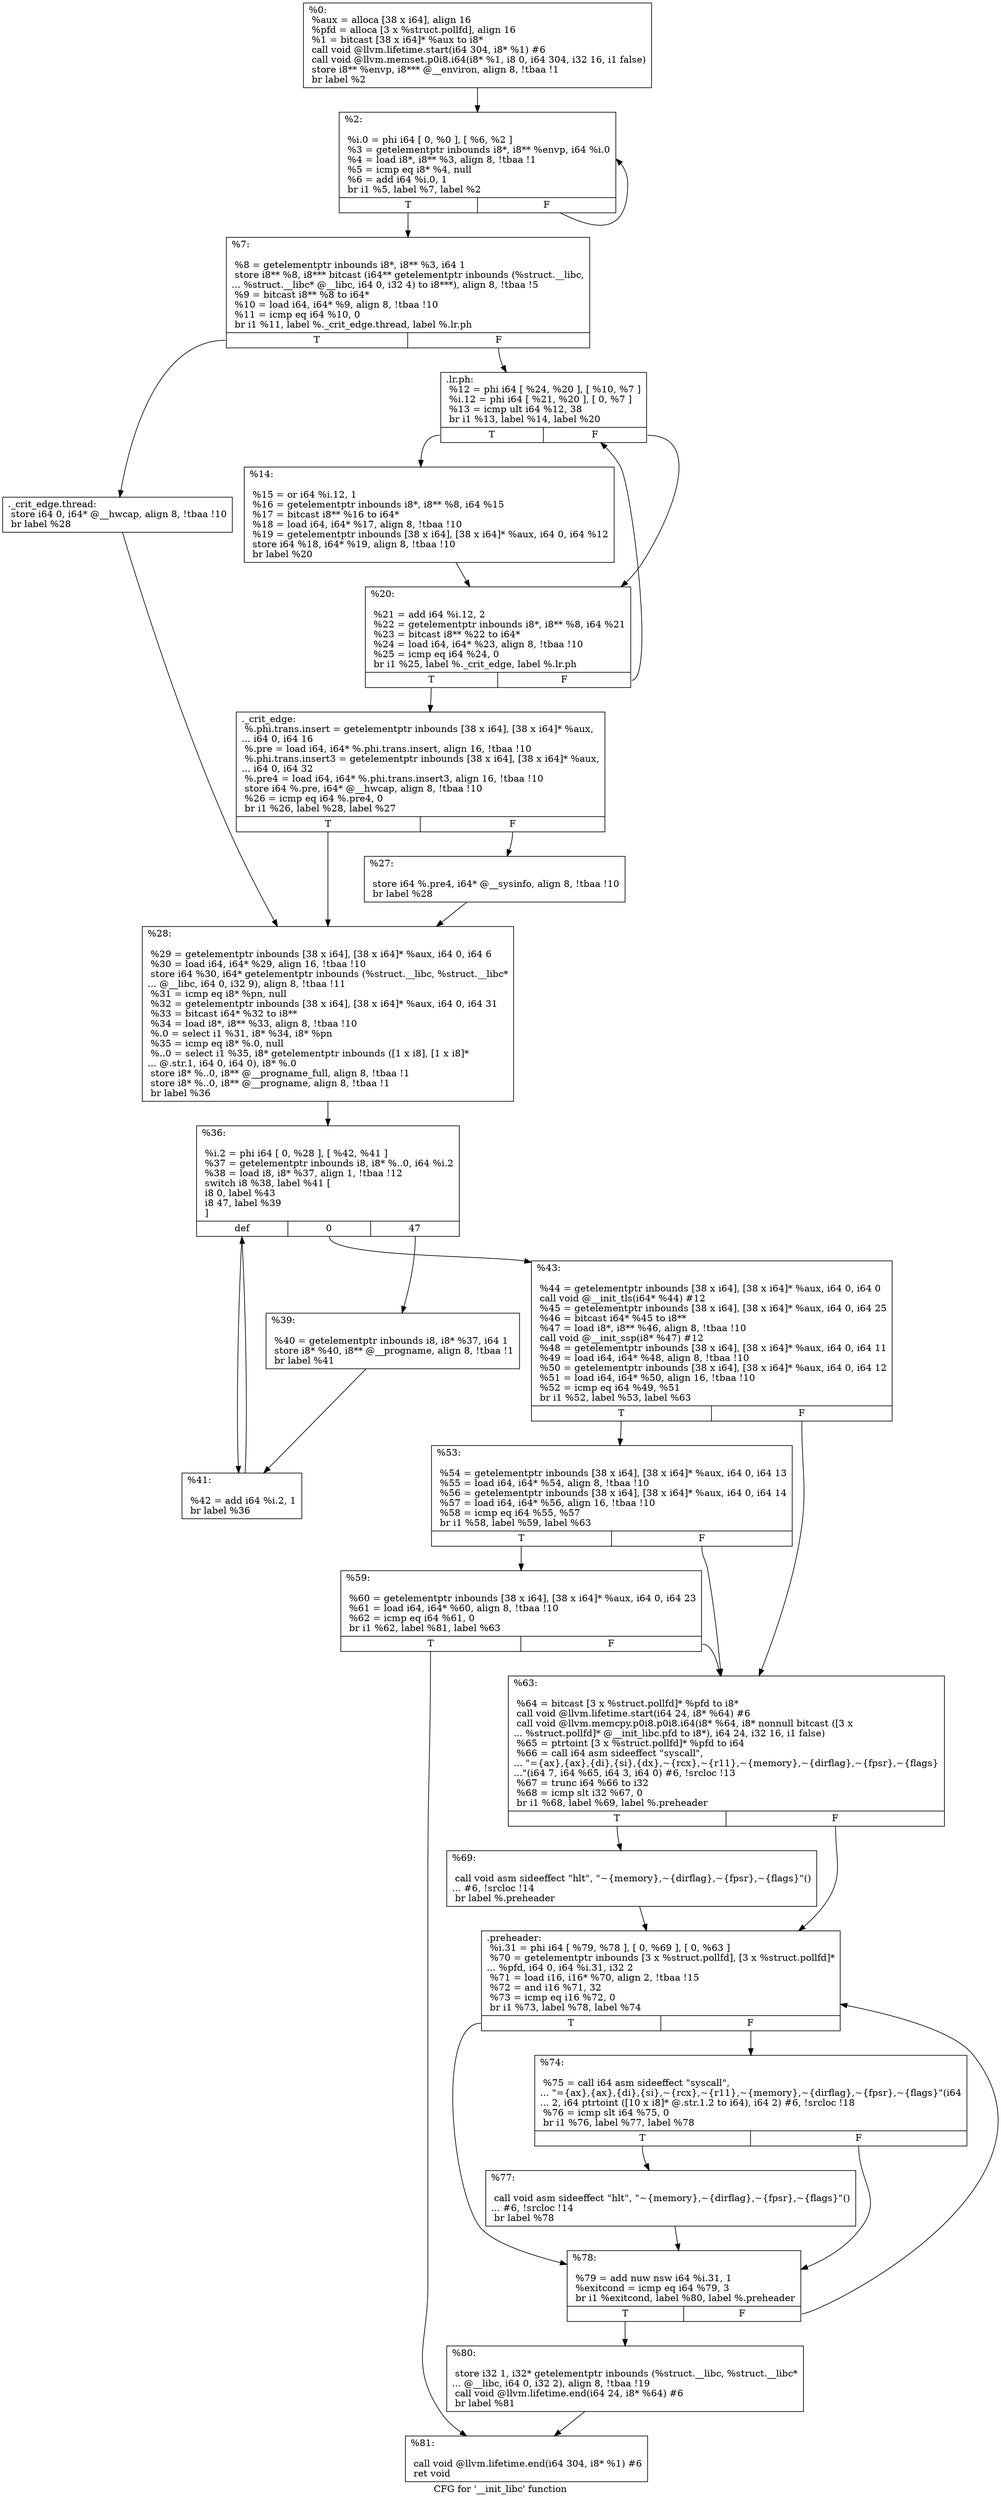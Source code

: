 digraph "CFG for '__init_libc' function" {
	label="CFG for '__init_libc' function";

	Node0x96f890 [shape=record,label="{%0:\l  %aux = alloca [38 x i64], align 16\l  %pfd = alloca [3 x %struct.pollfd], align 16\l  %1 = bitcast [38 x i64]* %aux to i8*\l  call void @llvm.lifetime.start(i64 304, i8* %1) #6\l  call void @llvm.memset.p0i8.i64(i8* %1, i8 0, i64 304, i32 16, i1 false)\l  store i8** %envp, i8*** @__environ, align 8, !tbaa !1\l  br label %2\l}"];
	Node0x96f890 -> Node0x973d20;
	Node0x973d20 [shape=record,label="{%2:\l\l  %i.0 = phi i64 [ 0, %0 ], [ %6, %2 ]\l  %3 = getelementptr inbounds i8*, i8** %envp, i64 %i.0\l  %4 = load i8*, i8** %3, align 8, !tbaa !1\l  %5 = icmp eq i8* %4, null\l  %6 = add i64 %i.0, 1\l  br i1 %5, label %7, label %2\l|{<s0>T|<s1>F}}"];
	Node0x973d20:s0 -> Node0x973d70;
	Node0x973d20:s1 -> Node0x973d20;
	Node0x973d70 [shape=record,label="{%7:\l\l  %8 = getelementptr inbounds i8*, i8** %3, i64 1\l  store i8** %8, i8*** bitcast (i64** getelementptr inbounds (%struct.__libc,\l... %struct.__libc* @__libc, i64 0, i32 4) to i8***), align 8, !tbaa !5\l  %9 = bitcast i8** %8 to i64*\l  %10 = load i64, i64* %9, align 8, !tbaa !10\l  %11 = icmp eq i64 %10, 0\l  br i1 %11, label %._crit_edge.thread, label %.lr.ph\l|{<s0>T|<s1>F}}"];
	Node0x973d70:s0 -> Node0x973dc0;
	Node0x973d70:s1 -> Node0x973e10;
	Node0x973dc0 [shape=record,label="{._crit_edge.thread:                               \l  store i64 0, i64* @__hwcap, align 8, !tbaa !10\l  br label %28\l}"];
	Node0x973dc0 -> Node0x973fa0;
	Node0x973e10 [shape=record,label="{.lr.ph:                                           \l  %12 = phi i64 [ %24, %20 ], [ %10, %7 ]\l  %i.12 = phi i64 [ %21, %20 ], [ 0, %7 ]\l  %13 = icmp ult i64 %12, 38\l  br i1 %13, label %14, label %20\l|{<s0>T|<s1>F}}"];
	Node0x973e10:s0 -> Node0x973e60;
	Node0x973e10:s1 -> Node0x973eb0;
	Node0x973e60 [shape=record,label="{%14:\l\l  %15 = or i64 %i.12, 1\l  %16 = getelementptr inbounds i8*, i8** %8, i64 %15\l  %17 = bitcast i8** %16 to i64*\l  %18 = load i64, i64* %17, align 8, !tbaa !10\l  %19 = getelementptr inbounds [38 x i64], [38 x i64]* %aux, i64 0, i64 %12\l  store i64 %18, i64* %19, align 8, !tbaa !10\l  br label %20\l}"];
	Node0x973e60 -> Node0x973eb0;
	Node0x973eb0 [shape=record,label="{%20:\l\l  %21 = add i64 %i.12, 2\l  %22 = getelementptr inbounds i8*, i8** %8, i64 %21\l  %23 = bitcast i8** %22 to i64*\l  %24 = load i64, i64* %23, align 8, !tbaa !10\l  %25 = icmp eq i64 %24, 0\l  br i1 %25, label %._crit_edge, label %.lr.ph\l|{<s0>T|<s1>F}}"];
	Node0x973eb0:s0 -> Node0x973f00;
	Node0x973eb0:s1 -> Node0x973e10;
	Node0x973f00 [shape=record,label="{._crit_edge:                                      \l  %.phi.trans.insert = getelementptr inbounds [38 x i64], [38 x i64]* %aux,\l... i64 0, i64 16\l  %.pre = load i64, i64* %.phi.trans.insert, align 16, !tbaa !10\l  %.phi.trans.insert3 = getelementptr inbounds [38 x i64], [38 x i64]* %aux,\l... i64 0, i64 32\l  %.pre4 = load i64, i64* %.phi.trans.insert3, align 16, !tbaa !10\l  store i64 %.pre, i64* @__hwcap, align 8, !tbaa !10\l  %26 = icmp eq i64 %.pre4, 0\l  br i1 %26, label %28, label %27\l|{<s0>T|<s1>F}}"];
	Node0x973f00:s0 -> Node0x973fa0;
	Node0x973f00:s1 -> Node0x973f50;
	Node0x973f50 [shape=record,label="{%27:\l\l  store i64 %.pre4, i64* @__sysinfo, align 8, !tbaa !10\l  br label %28\l}"];
	Node0x973f50 -> Node0x973fa0;
	Node0x973fa0 [shape=record,label="{%28:\l\l  %29 = getelementptr inbounds [38 x i64], [38 x i64]* %aux, i64 0, i64 6\l  %30 = load i64, i64* %29, align 16, !tbaa !10\l  store i64 %30, i64* getelementptr inbounds (%struct.__libc, %struct.__libc*\l... @__libc, i64 0, i32 9), align 8, !tbaa !11\l  %31 = icmp eq i8* %pn, null\l  %32 = getelementptr inbounds [38 x i64], [38 x i64]* %aux, i64 0, i64 31\l  %33 = bitcast i64* %32 to i8**\l  %34 = load i8*, i8** %33, align 8, !tbaa !10\l  %.0 = select i1 %31, i8* %34, i8* %pn\l  %35 = icmp eq i8* %.0, null\l  %..0 = select i1 %35, i8* getelementptr inbounds ([1 x i8], [1 x i8]*\l... @.str.1, i64 0, i64 0), i8* %.0\l  store i8* %..0, i8** @__progname_full, align 8, !tbaa !1\l  store i8* %..0, i8** @__progname, align 8, !tbaa !1\l  br label %36\l}"];
	Node0x973fa0 -> Node0x973ff0;
	Node0x973ff0 [shape=record,label="{%36:\l\l  %i.2 = phi i64 [ 0, %28 ], [ %42, %41 ]\l  %37 = getelementptr inbounds i8, i8* %..0, i64 %i.2\l  %38 = load i8, i8* %37, align 1, !tbaa !12\l  switch i8 %38, label %41 [\l    i8 0, label %43\l    i8 47, label %39\l  ]\l|{<s0>def|<s1>0|<s2>47}}"];
	Node0x973ff0:s0 -> Node0x974090;
	Node0x973ff0:s1 -> Node0x9740e0;
	Node0x973ff0:s2 -> Node0x974040;
	Node0x974040 [shape=record,label="{%39:\l\l  %40 = getelementptr inbounds i8, i8* %37, i64 1\l  store i8* %40, i8** @__progname, align 8, !tbaa !1\l  br label %41\l}"];
	Node0x974040 -> Node0x974090;
	Node0x974090 [shape=record,label="{%41:\l\l  %42 = add i64 %i.2, 1\l  br label %36\l}"];
	Node0x974090 -> Node0x973ff0;
	Node0x9740e0 [shape=record,label="{%43:\l\l  %44 = getelementptr inbounds [38 x i64], [38 x i64]* %aux, i64 0, i64 0\l  call void @__init_tls(i64* %44) #12\l  %45 = getelementptr inbounds [38 x i64], [38 x i64]* %aux, i64 0, i64 25\l  %46 = bitcast i64* %45 to i8**\l  %47 = load i8*, i8** %46, align 8, !tbaa !10\l  call void @__init_ssp(i8* %47) #12\l  %48 = getelementptr inbounds [38 x i64], [38 x i64]* %aux, i64 0, i64 11\l  %49 = load i64, i64* %48, align 8, !tbaa !10\l  %50 = getelementptr inbounds [38 x i64], [38 x i64]* %aux, i64 0, i64 12\l  %51 = load i64, i64* %50, align 16, !tbaa !10\l  %52 = icmp eq i64 %49, %51\l  br i1 %52, label %53, label %63\l|{<s0>T|<s1>F}}"];
	Node0x9740e0:s0 -> Node0x974130;
	Node0x9740e0:s1 -> Node0x9741d0;
	Node0x974130 [shape=record,label="{%53:\l\l  %54 = getelementptr inbounds [38 x i64], [38 x i64]* %aux, i64 0, i64 13\l  %55 = load i64, i64* %54, align 8, !tbaa !10\l  %56 = getelementptr inbounds [38 x i64], [38 x i64]* %aux, i64 0, i64 14\l  %57 = load i64, i64* %56, align 16, !tbaa !10\l  %58 = icmp eq i64 %55, %57\l  br i1 %58, label %59, label %63\l|{<s0>T|<s1>F}}"];
	Node0x974130:s0 -> Node0x974180;
	Node0x974130:s1 -> Node0x9741d0;
	Node0x974180 [shape=record,label="{%59:\l\l  %60 = getelementptr inbounds [38 x i64], [38 x i64]* %aux, i64 0, i64 23\l  %61 = load i64, i64* %60, align 8, !tbaa !10\l  %62 = icmp eq i64 %61, 0\l  br i1 %62, label %81, label %63\l|{<s0>T|<s1>F}}"];
	Node0x974180:s0 -> Node0x974400;
	Node0x974180:s1 -> Node0x9741d0;
	Node0x9741d0 [shape=record,label="{%63:\l\l  %64 = bitcast [3 x %struct.pollfd]* %pfd to i8*\l  call void @llvm.lifetime.start(i64 24, i8* %64) #6\l  call void @llvm.memcpy.p0i8.p0i8.i64(i8* %64, i8* nonnull bitcast ([3 x\l... %struct.pollfd]* @__init_libc.pfd to i8*), i64 24, i32 16, i1 false)\l  %65 = ptrtoint [3 x %struct.pollfd]* %pfd to i64\l  %66 = call i64 asm sideeffect \"syscall\",\l... \"=\{ax\},\{ax\},\{di\},\{si\},\{dx\},~\{rcx\},~\{r11\},~\{memory\},~\{dirflag\},~\{fpsr\},~\{flags\}\l...\"(i64 7, i64 %65, i64 3, i64 0) #6, !srcloc !13\l  %67 = trunc i64 %66 to i32\l  %68 = icmp slt i32 %67, 0\l  br i1 %68, label %69, label %.preheader\l|{<s0>T|<s1>F}}"];
	Node0x9741d0:s0 -> Node0x974220;
	Node0x9741d0:s1 -> Node0x974270;
	Node0x974220 [shape=record,label="{%69:\l\l  call void asm sideeffect \"hlt\", \"~\{memory\},~\{dirflag\},~\{fpsr\},~\{flags\}\"()\l... #6, !srcloc !14\l  br label %.preheader\l}"];
	Node0x974220 -> Node0x974270;
	Node0x974270 [shape=record,label="{.preheader:                                       \l  %i.31 = phi i64 [ %79, %78 ], [ 0, %69 ], [ 0, %63 ]\l  %70 = getelementptr inbounds [3 x %struct.pollfd], [3 x %struct.pollfd]*\l... %pfd, i64 0, i64 %i.31, i32 2\l  %71 = load i16, i16* %70, align 2, !tbaa !15\l  %72 = and i16 %71, 32\l  %73 = icmp eq i16 %72, 0\l  br i1 %73, label %78, label %74\l|{<s0>T|<s1>F}}"];
	Node0x974270:s0 -> Node0x974360;
	Node0x974270:s1 -> Node0x9742c0;
	Node0x9742c0 [shape=record,label="{%74:\l\l  %75 = call i64 asm sideeffect \"syscall\",\l... \"=\{ax\},\{ax\},\{di\},\{si\},~\{rcx\},~\{r11\},~\{memory\},~\{dirflag\},~\{fpsr\},~\{flags\}\"(i64\l... 2, i64 ptrtoint ([10 x i8]* @.str.1.2 to i64), i64 2) #6, !srcloc !18\l  %76 = icmp slt i64 %75, 0\l  br i1 %76, label %77, label %78\l|{<s0>T|<s1>F}}"];
	Node0x9742c0:s0 -> Node0x974310;
	Node0x9742c0:s1 -> Node0x974360;
	Node0x974310 [shape=record,label="{%77:\l\l  call void asm sideeffect \"hlt\", \"~\{memory\},~\{dirflag\},~\{fpsr\},~\{flags\}\"()\l... #6, !srcloc !14\l  br label %78\l}"];
	Node0x974310 -> Node0x974360;
	Node0x974360 [shape=record,label="{%78:\l\l  %79 = add nuw nsw i64 %i.31, 1\l  %exitcond = icmp eq i64 %79, 3\l  br i1 %exitcond, label %80, label %.preheader\l|{<s0>T|<s1>F}}"];
	Node0x974360:s0 -> Node0x9743b0;
	Node0x974360:s1 -> Node0x974270;
	Node0x9743b0 [shape=record,label="{%80:\l\l  store i32 1, i32* getelementptr inbounds (%struct.__libc, %struct.__libc*\l... @__libc, i64 0, i32 2), align 8, !tbaa !19\l  call void @llvm.lifetime.end(i64 24, i8* %64) #6\l  br label %81\l}"];
	Node0x9743b0 -> Node0x974400;
	Node0x974400 [shape=record,label="{%81:\l\l  call void @llvm.lifetime.end(i64 304, i8* %1) #6\l  ret void\l}"];
}
